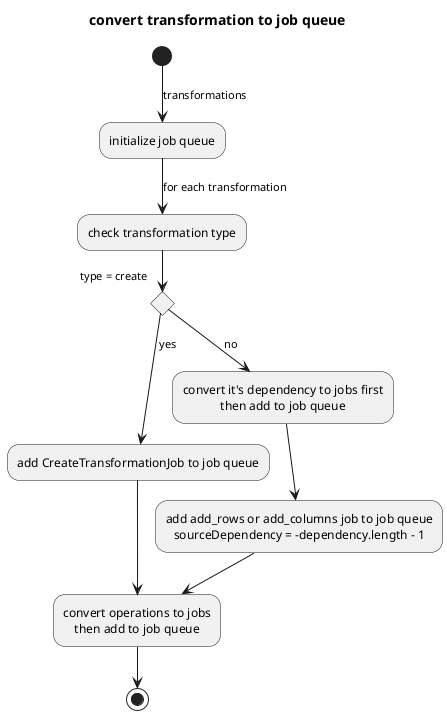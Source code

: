 @startuml job-executor
skinparam DefaultTextAlignment center
title convert transformation to job queue

(*) --> [transformations]initialize job queue
    --> [for each transformation]"check transformation type"

if "type = create" then 
 --> [yes] add CreateTransformationJob to job queue
 --> convert operations to jobs\nthen add to job queue
else
    --> [no] convert it's dependency to jobs first\nthen add to job queue
    --> add add_rows or add_columns job to job queue\nsourceDependency = -dependency.length - 1
    --> convert operations to jobs\nthen add to job queue
    --> (*)
@enduml